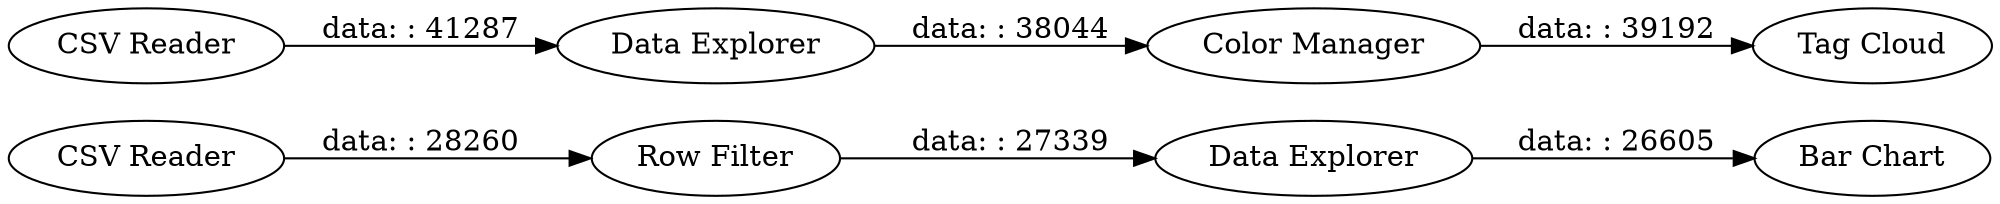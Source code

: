 digraph {
	"-2581350583980521561_7" [label="Data Explorer"]
	"-2581350583980521561_4" [label="Color Manager"]
	"-2581350583980521561_2" [label="CSV Reader"]
	"-2581350583980521561_1" [label="CSV Reader"]
	"-2581350583980521561_5" [label="Tag Cloud"]
	"-2581350583980521561_3" [label="Data Explorer"]
	"-2581350583980521561_6" [label="Row Filter"]
	"-2581350583980521561_8" [label="Bar Chart"]
	"-2581350583980521561_3" -> "-2581350583980521561_4" [label="data: : 38044"]
	"-2581350583980521561_2" -> "-2581350583980521561_6" [label="data: : 28260"]
	"-2581350583980521561_1" -> "-2581350583980521561_3" [label="data: : 41287"]
	"-2581350583980521561_4" -> "-2581350583980521561_5" [label="data: : 39192"]
	"-2581350583980521561_6" -> "-2581350583980521561_7" [label="data: : 27339"]
	"-2581350583980521561_7" -> "-2581350583980521561_8" [label="data: : 26605"]
	rankdir=LR
}
